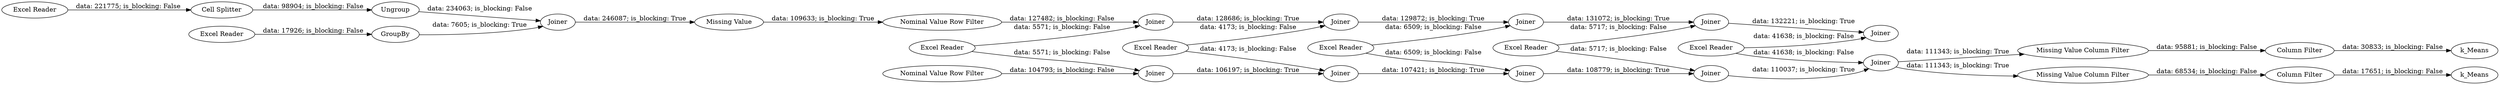 digraph {
	"-2362403801953126371_21" [label=Joiner]
	"5513834082929997189_37" [label="Column Filter"]
	"5513834082929997189_6" [label=Ungroup]
	"5513834082929997189_32" [label="Missing Value Column Filter"]
	"-2362403801953126371_28" [label=Joiner]
	"-2362403801953126371_25" [label=Joiner]
	"-2362403801953126371_16" [label="Excel Reader"]
	"5513834082929997189_1" [label="Excel Reader"]
	"-2362403801953126371_27" [label=Joiner]
	"-2362403801953126371_19" [label=Joiner]
	"5513834082929997189_35" [label="Missing Value Column Filter"]
	"5513834082929997189_33" [label="Column Filter"]
	"-2362403801953126371_24" [label=Joiner]
	"5513834082929997189_3" [label="Excel Reader"]
	"5513834082929997189_4" [label="Cell Splitter"]
	"5513834082929997189_7" [label=GroupBy]
	"-2362403801953126371_18" [label="Excel Reader"]
	"5513834082929997189_8" [label=Joiner]
	"5513834082929997189_34" [label=k_Means]
	"-2362403801953126371_26" [label=Joiner]
	"-2362403801953126371_15" [label="Excel Reader"]
	"-2362403801953126371_23" [label=Joiner]
	"-2362403801953126371_11" [label="Nominal Value Row Filter"]
	"-2362403801953126371_17" [label="Excel Reader"]
	"5513834082929997189_36" [label=k_Means]
	"5513834082929997189_9" [label="Missing Value"]
	"-2362403801953126371_29" [label=Joiner]
	"-2362403801953126371_14" [label="Excel Reader"]
	"-2362403801953126371_10" [label="Nominal Value Row Filter"]
	"-2362403801953126371_22" [label=Joiner]
	"-2362403801953126371_25" -> "-2362403801953126371_27" [label="data: 108779; is_blocking: True"]
	"5513834082929997189_32" -> "5513834082929997189_33" [label="data: 95881; is_blocking: False"]
	"-2362403801953126371_14" -> "-2362403801953126371_22" [label="data: 4173; is_blocking: False"]
	"-2362403801953126371_17" -> "-2362403801953126371_29" [label="data: 41638; is_blocking: False"]
	"-2362403801953126371_27" -> "-2362403801953126371_29" [label="data: 110037; is_blocking: True"]
	"5513834082929997189_33" -> "5513834082929997189_34" [label="data: 30833; is_blocking: False"]
	"5513834082929997189_37" -> "5513834082929997189_36" [label="data: 17651; is_blocking: False"]
	"-2362403801953126371_10" -> "-2362403801953126371_21" [label="data: 127482; is_blocking: False"]
	"-2362403801953126371_15" -> "-2362403801953126371_25" [label="data: 6509; is_blocking: False"]
	"5513834082929997189_1" -> "5513834082929997189_4" [label="data: 221775; is_blocking: False"]
	"-2362403801953126371_15" -> "-2362403801953126371_24" [label="data: 6509; is_blocking: False"]
	"-2362403801953126371_29" -> "5513834082929997189_35" [label="data: 111343; is_blocking: True"]
	"-2362403801953126371_24" -> "-2362403801953126371_26" [label="data: 131072; is_blocking: True"]
	"5513834082929997189_6" -> "5513834082929997189_8" [label="data: 234063; is_blocking: False"]
	"-2362403801953126371_23" -> "-2362403801953126371_25" [label="data: 107421; is_blocking: True"]
	"-2362403801953126371_26" -> "-2362403801953126371_28" [label="data: 132221; is_blocking: True"]
	"-2362403801953126371_21" -> "-2362403801953126371_22" [label="data: 128686; is_blocking: True"]
	"-2362403801953126371_16" -> "-2362403801953126371_19" [label="data: 5571; is_blocking: False"]
	"-2362403801953126371_16" -> "-2362403801953126371_21" [label="data: 5571; is_blocking: False"]
	"5513834082929997189_9" -> "-2362403801953126371_10" [label="data: 109633; is_blocking: True"]
	"5513834082929997189_4" -> "5513834082929997189_6" [label="data: 98904; is_blocking: False"]
	"-2362403801953126371_29" -> "5513834082929997189_32" [label="data: 111343; is_blocking: True"]
	"-2362403801953126371_22" -> "-2362403801953126371_24" [label="data: 129872; is_blocking: True"]
	"5513834082929997189_35" -> "5513834082929997189_37" [label="data: 68534; is_blocking: False"]
	"-2362403801953126371_11" -> "-2362403801953126371_19" [label="data: 104793; is_blocking: False"]
	"-2362403801953126371_18" -> "-2362403801953126371_26" [label="data: 5717; is_blocking: False"]
	"-2362403801953126371_17" -> "-2362403801953126371_28" [label="data: 41638; is_blocking: False"]
	"-2362403801953126371_14" -> "-2362403801953126371_23" [label="data: 4173; is_blocking: False"]
	"5513834082929997189_7" -> "5513834082929997189_8" [label="data: 7605; is_blocking: True"]
	"-2362403801953126371_18" -> "-2362403801953126371_27" [label="data: 5717; is_blocking: False"]
	"5513834082929997189_3" -> "5513834082929997189_7" [label="data: 17926; is_blocking: False"]
	"5513834082929997189_8" -> "5513834082929997189_9" [label="data: 246087; is_blocking: True"]
	"-2362403801953126371_19" -> "-2362403801953126371_23" [label="data: 106197; is_blocking: True"]
	rankdir=LR
}
